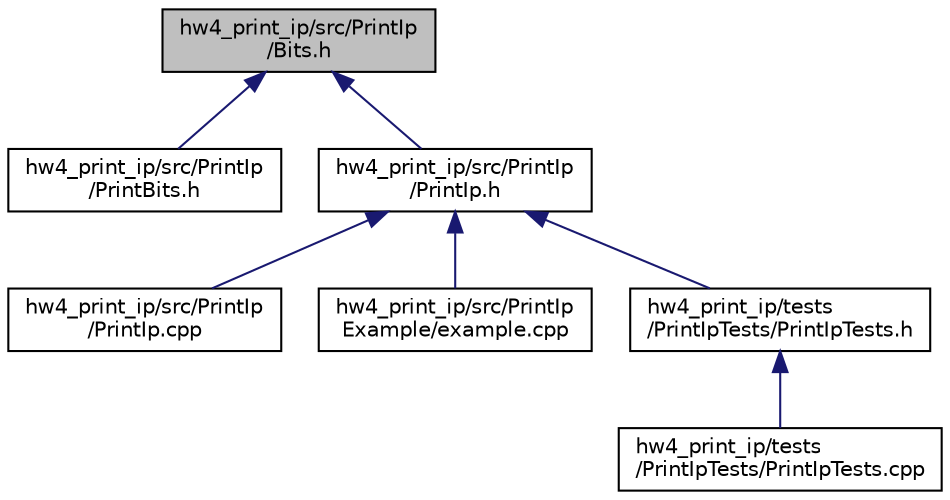 digraph "hw4_print_ip/src/PrintIp/Bits.h"
{
 // INTERACTIVE_SVG=YES
  edge [fontname="Helvetica",fontsize="10",labelfontname="Helvetica",labelfontsize="10"];
  node [fontname="Helvetica",fontsize="10",shape=record];
  Node2 [label="hw4_print_ip/src/PrintIp\l/Bits.h",height=0.2,width=0.4,color="black", fillcolor="grey75", style="filled", fontcolor="black"];
  Node2 -> Node3 [dir="back",color="midnightblue",fontsize="10",style="solid",fontname="Helvetica"];
  Node3 [label="hw4_print_ip/src/PrintIp\l/PrintBits.h",height=0.2,width=0.4,color="black", fillcolor="white", style="filled",URL="$_print_bits_8h.html"];
  Node2 -> Node4 [dir="back",color="midnightblue",fontsize="10",style="solid",fontname="Helvetica"];
  Node4 [label="hw4_print_ip/src/PrintIp\l/PrintIp.h",height=0.2,width=0.4,color="black", fillcolor="white", style="filled",URL="$_print_ip_8h.html"];
  Node4 -> Node5 [dir="back",color="midnightblue",fontsize="10",style="solid",fontname="Helvetica"];
  Node5 [label="hw4_print_ip/src/PrintIp\l/PrintIp.cpp",height=0.2,width=0.4,color="black", fillcolor="white", style="filled",URL="$_print_ip_8cpp.html"];
  Node4 -> Node6 [dir="back",color="midnightblue",fontsize="10",style="solid",fontname="Helvetica"];
  Node6 [label="hw4_print_ip/src/PrintIp\lExample/example.cpp",height=0.2,width=0.4,color="black", fillcolor="white", style="filled",URL="$example_8cpp.html"];
  Node4 -> Node7 [dir="back",color="midnightblue",fontsize="10",style="solid",fontname="Helvetica"];
  Node7 [label="hw4_print_ip/tests\l/PrintIpTests/PrintIpTests.h",height=0.2,width=0.4,color="black", fillcolor="white", style="filled",URL="$_print_ip_tests_8h.html"];
  Node7 -> Node8 [dir="back",color="midnightblue",fontsize="10",style="solid",fontname="Helvetica"];
  Node8 [label="hw4_print_ip/tests\l/PrintIpTests/PrintIpTests.cpp",height=0.2,width=0.4,color="black", fillcolor="white", style="filled",URL="$_print_ip_tests_8cpp.html"];
}
